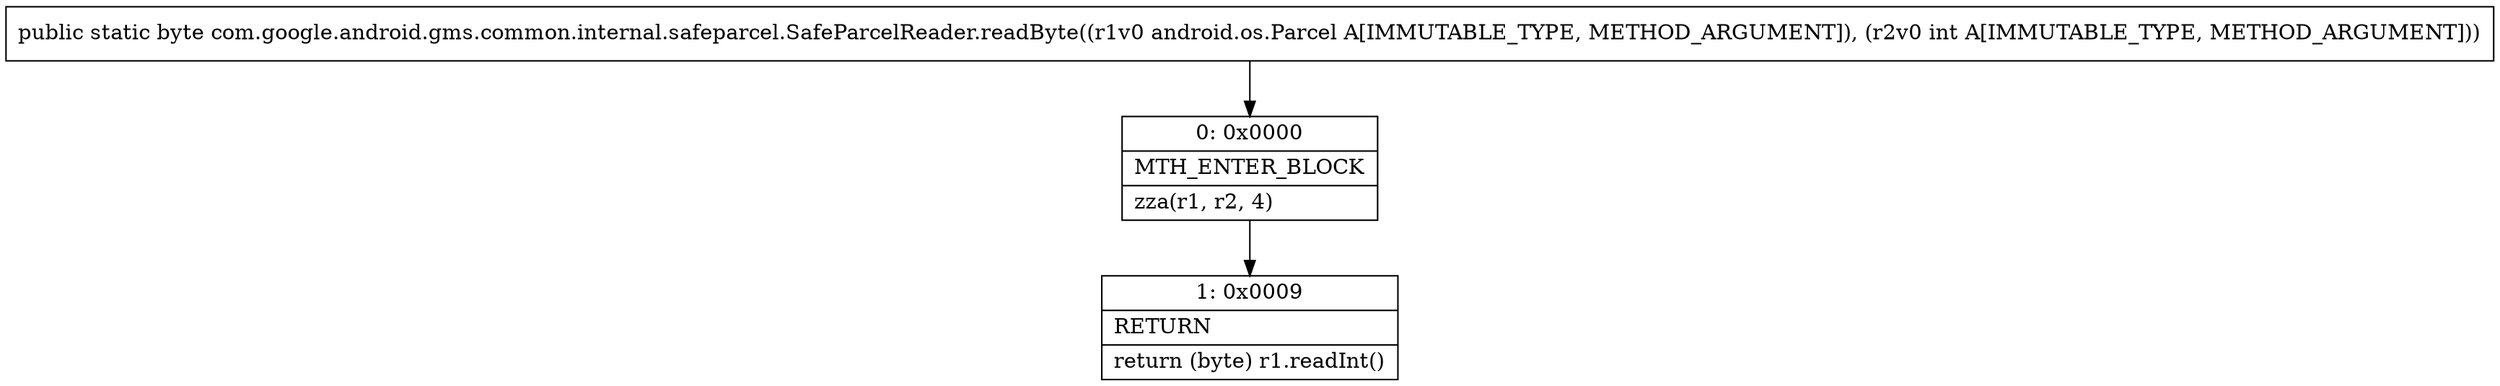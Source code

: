 digraph "CFG forcom.google.android.gms.common.internal.safeparcel.SafeParcelReader.readByte(Landroid\/os\/Parcel;I)B" {
Node_0 [shape=record,label="{0\:\ 0x0000|MTH_ENTER_BLOCK\l|zza(r1, r2, 4)\l}"];
Node_1 [shape=record,label="{1\:\ 0x0009|RETURN\l|return (byte) r1.readInt()\l}"];
MethodNode[shape=record,label="{public static byte com.google.android.gms.common.internal.safeparcel.SafeParcelReader.readByte((r1v0 android.os.Parcel A[IMMUTABLE_TYPE, METHOD_ARGUMENT]), (r2v0 int A[IMMUTABLE_TYPE, METHOD_ARGUMENT])) }"];
MethodNode -> Node_0;
Node_0 -> Node_1;
}

